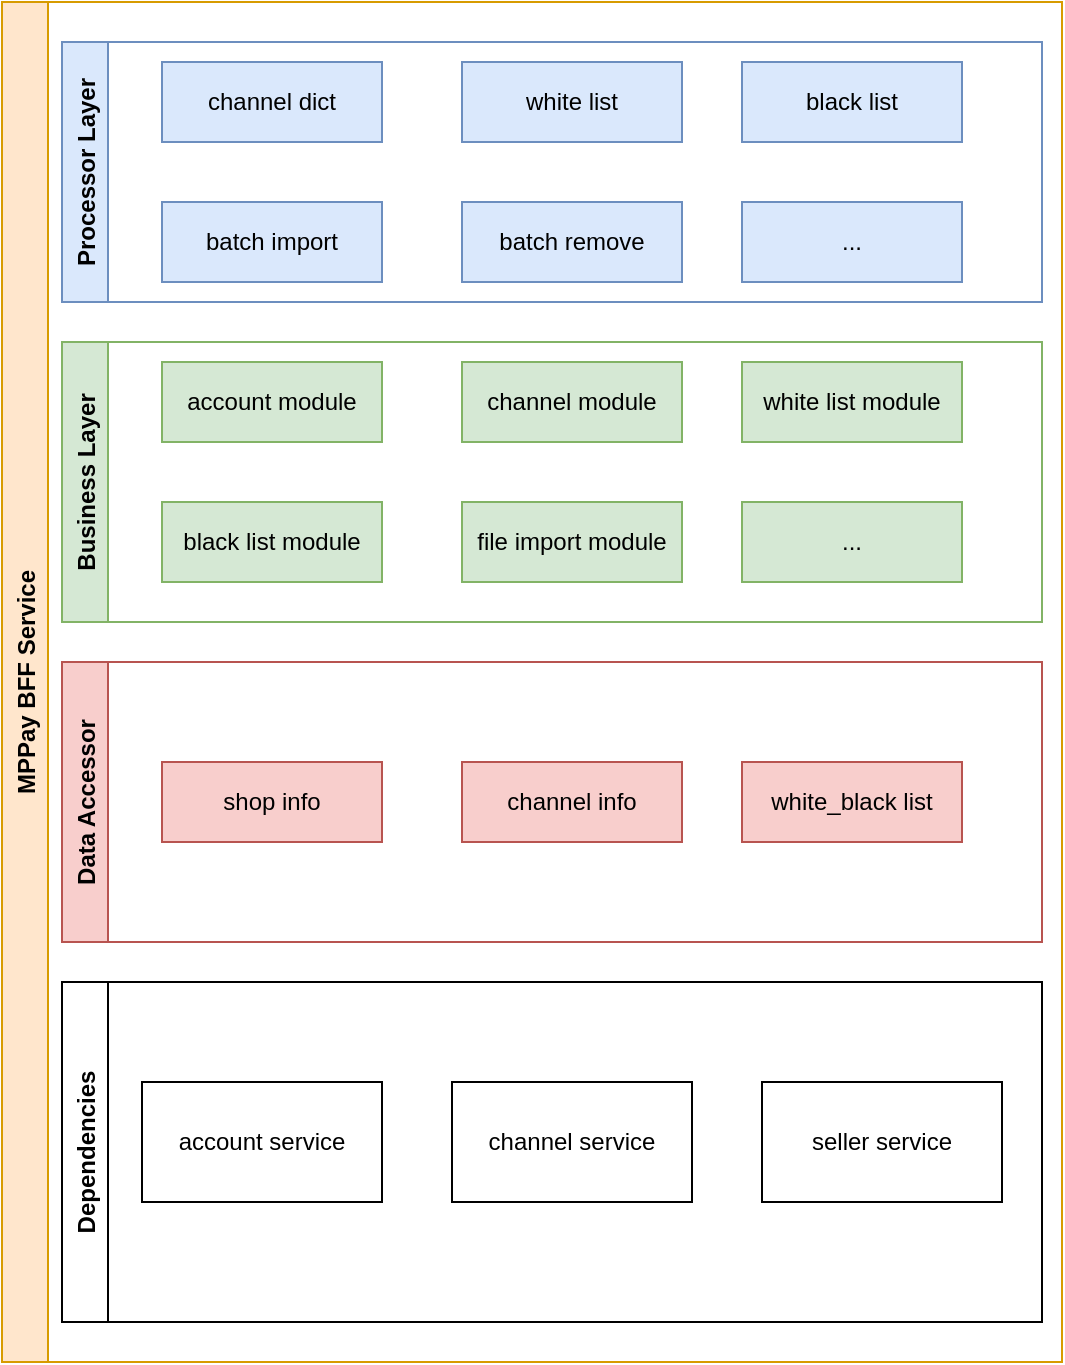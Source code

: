 <mxfile version="14.9.3" type="github">
  <diagram id="amQAH87YjU0Ru2cIybjM" name="Page-1">
    <mxGraphModel dx="1111" dy="740" grid="1" gridSize="10" guides="1" tooltips="1" connect="1" arrows="1" fold="1" page="1" pageScale="1" pageWidth="850" pageHeight="1100" math="0" shadow="0">
      <root>
        <mxCell id="0" />
        <mxCell id="1" parent="0" />
        <mxCell id="Nv5pJQe_Et3Vec8wv5z1-6" value="MPPay BFF Service" style="swimlane;horizontal=0;fillColor=#ffe6cc;strokeColor=#d79b00;" vertex="1" parent="1">
          <mxGeometry x="130" y="210" width="530" height="680" as="geometry" />
        </mxCell>
        <mxCell id="Nv5pJQe_Et3Vec8wv5z1-7" value="Processor Layer" style="swimlane;horizontal=0;fillColor=#dae8fc;strokeColor=#6c8ebf;" vertex="1" parent="Nv5pJQe_Et3Vec8wv5z1-6">
          <mxGeometry x="30" y="20" width="490" height="130" as="geometry" />
        </mxCell>
        <mxCell id="Nv5pJQe_Et3Vec8wv5z1-10" value="channel dict" style="rounded=0;whiteSpace=wrap;html=1;fillColor=#dae8fc;strokeColor=#6c8ebf;" vertex="1" parent="Nv5pJQe_Et3Vec8wv5z1-7">
          <mxGeometry x="50" y="10" width="110" height="40" as="geometry" />
        </mxCell>
        <mxCell id="Nv5pJQe_Et3Vec8wv5z1-11" value="white list" style="rounded=0;whiteSpace=wrap;html=1;fillColor=#dae8fc;strokeColor=#6c8ebf;" vertex="1" parent="Nv5pJQe_Et3Vec8wv5z1-7">
          <mxGeometry x="200" y="10" width="110" height="40" as="geometry" />
        </mxCell>
        <mxCell id="Nv5pJQe_Et3Vec8wv5z1-12" value="black list" style="rounded=0;whiteSpace=wrap;html=1;fillColor=#dae8fc;strokeColor=#6c8ebf;" vertex="1" parent="Nv5pJQe_Et3Vec8wv5z1-7">
          <mxGeometry x="340" y="10" width="110" height="40" as="geometry" />
        </mxCell>
        <mxCell id="Nv5pJQe_Et3Vec8wv5z1-13" value="batch import" style="rounded=0;whiteSpace=wrap;html=1;fillColor=#dae8fc;strokeColor=#6c8ebf;" vertex="1" parent="Nv5pJQe_Et3Vec8wv5z1-7">
          <mxGeometry x="50" y="80" width="110" height="40" as="geometry" />
        </mxCell>
        <mxCell id="Nv5pJQe_Et3Vec8wv5z1-14" value="batch remove" style="rounded=0;whiteSpace=wrap;html=1;fillColor=#dae8fc;strokeColor=#6c8ebf;" vertex="1" parent="Nv5pJQe_Et3Vec8wv5z1-7">
          <mxGeometry x="200" y="80" width="110" height="40" as="geometry" />
        </mxCell>
        <mxCell id="Nv5pJQe_Et3Vec8wv5z1-15" value="..." style="rounded=0;whiteSpace=wrap;html=1;fillColor=#dae8fc;strokeColor=#6c8ebf;" vertex="1" parent="Nv5pJQe_Et3Vec8wv5z1-7">
          <mxGeometry x="340" y="80" width="110" height="40" as="geometry" />
        </mxCell>
        <mxCell id="Nv5pJQe_Et3Vec8wv5z1-8" value="Business Layer" style="swimlane;horizontal=0;fillColor=#d5e8d4;strokeColor=#82b366;" vertex="1" parent="Nv5pJQe_Et3Vec8wv5z1-6">
          <mxGeometry x="30" y="170" width="490" height="140" as="geometry" />
        </mxCell>
        <mxCell id="Nv5pJQe_Et3Vec8wv5z1-16" value="account module" style="rounded=0;whiteSpace=wrap;html=1;fillColor=#d5e8d4;strokeColor=#82b366;" vertex="1" parent="Nv5pJQe_Et3Vec8wv5z1-8">
          <mxGeometry x="50" y="10" width="110" height="40" as="geometry" />
        </mxCell>
        <mxCell id="Nv5pJQe_Et3Vec8wv5z1-17" value="channel module" style="rounded=0;whiteSpace=wrap;html=1;fillColor=#d5e8d4;strokeColor=#82b366;" vertex="1" parent="Nv5pJQe_Et3Vec8wv5z1-8">
          <mxGeometry x="200" y="10" width="110" height="40" as="geometry" />
        </mxCell>
        <mxCell id="Nv5pJQe_Et3Vec8wv5z1-18" value="white list module" style="rounded=0;whiteSpace=wrap;html=1;fillColor=#d5e8d4;strokeColor=#82b366;" vertex="1" parent="Nv5pJQe_Et3Vec8wv5z1-8">
          <mxGeometry x="340" y="10" width="110" height="40" as="geometry" />
        </mxCell>
        <mxCell id="Nv5pJQe_Et3Vec8wv5z1-19" value="black list module" style="rounded=0;whiteSpace=wrap;html=1;fillColor=#d5e8d4;strokeColor=#82b366;" vertex="1" parent="Nv5pJQe_Et3Vec8wv5z1-8">
          <mxGeometry x="50" y="80" width="110" height="40" as="geometry" />
        </mxCell>
        <mxCell id="Nv5pJQe_Et3Vec8wv5z1-20" value="file import module" style="rounded=0;whiteSpace=wrap;html=1;fillColor=#d5e8d4;strokeColor=#82b366;" vertex="1" parent="Nv5pJQe_Et3Vec8wv5z1-8">
          <mxGeometry x="200" y="80" width="110" height="40" as="geometry" />
        </mxCell>
        <mxCell id="Nv5pJQe_Et3Vec8wv5z1-21" value="..." style="rounded=0;whiteSpace=wrap;html=1;fillColor=#d5e8d4;strokeColor=#82b366;" vertex="1" parent="Nv5pJQe_Et3Vec8wv5z1-8">
          <mxGeometry x="340" y="80" width="110" height="40" as="geometry" />
        </mxCell>
        <mxCell id="Nv5pJQe_Et3Vec8wv5z1-9" value="Data Accessor" style="swimlane;horizontal=0;fillColor=#f8cecc;strokeColor=#b85450;" vertex="1" parent="Nv5pJQe_Et3Vec8wv5z1-6">
          <mxGeometry x="30" y="330" width="490" height="140" as="geometry" />
        </mxCell>
        <mxCell id="Nv5pJQe_Et3Vec8wv5z1-22" value="shop info" style="rounded=0;whiteSpace=wrap;html=1;fillColor=#f8cecc;strokeColor=#b85450;" vertex="1" parent="Nv5pJQe_Et3Vec8wv5z1-9">
          <mxGeometry x="50" y="50" width="110" height="40" as="geometry" />
        </mxCell>
        <mxCell id="Nv5pJQe_Et3Vec8wv5z1-23" value="channel info" style="rounded=0;whiteSpace=wrap;html=1;fillColor=#f8cecc;strokeColor=#b85450;" vertex="1" parent="Nv5pJQe_Et3Vec8wv5z1-9">
          <mxGeometry x="200" y="50" width="110" height="40" as="geometry" />
        </mxCell>
        <mxCell id="Nv5pJQe_Et3Vec8wv5z1-24" value="white_black list" style="rounded=0;whiteSpace=wrap;html=1;fillColor=#f8cecc;strokeColor=#b85450;" vertex="1" parent="Nv5pJQe_Et3Vec8wv5z1-9">
          <mxGeometry x="340" y="50" width="110" height="40" as="geometry" />
        </mxCell>
        <mxCell id="Nv5pJQe_Et3Vec8wv5z1-25" value="Dependencies" style="swimlane;horizontal=0;" vertex="1" parent="Nv5pJQe_Et3Vec8wv5z1-6">
          <mxGeometry x="30" y="490" width="490" height="170" as="geometry" />
        </mxCell>
        <mxCell id="Nv5pJQe_Et3Vec8wv5z1-26" value="account service" style="rounded=0;whiteSpace=wrap;html=1;" vertex="1" parent="Nv5pJQe_Et3Vec8wv5z1-25">
          <mxGeometry x="40" y="50" width="120" height="60" as="geometry" />
        </mxCell>
        <mxCell id="Nv5pJQe_Et3Vec8wv5z1-27" value="channel service" style="rounded=0;whiteSpace=wrap;html=1;" vertex="1" parent="Nv5pJQe_Et3Vec8wv5z1-25">
          <mxGeometry x="195" y="50" width="120" height="60" as="geometry" />
        </mxCell>
        <mxCell id="Nv5pJQe_Et3Vec8wv5z1-28" value="seller service" style="rounded=0;whiteSpace=wrap;html=1;" vertex="1" parent="Nv5pJQe_Et3Vec8wv5z1-25">
          <mxGeometry x="350" y="50" width="120" height="60" as="geometry" />
        </mxCell>
      </root>
    </mxGraphModel>
  </diagram>
</mxfile>
